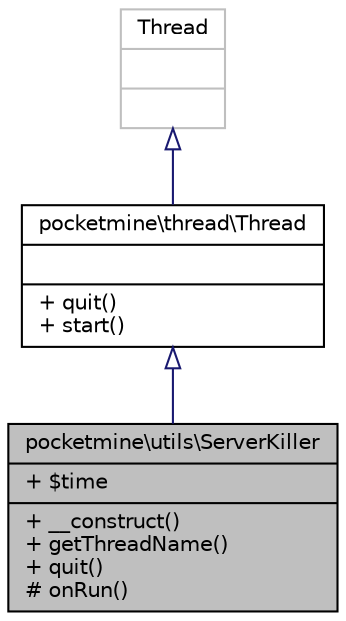 digraph "pocketmine\utils\ServerKiller"
{
 // INTERACTIVE_SVG=YES
 // LATEX_PDF_SIZE
  edge [fontname="Helvetica",fontsize="10",labelfontname="Helvetica",labelfontsize="10"];
  node [fontname="Helvetica",fontsize="10",shape=record];
  Node1 [label="{pocketmine\\utils\\ServerKiller\n|+ $time\l|+ __construct()\l+ getThreadName()\l+ quit()\l# onRun()\l}",height=0.2,width=0.4,color="black", fillcolor="grey75", style="filled", fontcolor="black",tooltip=" "];
  Node2 -> Node1 [dir="back",color="midnightblue",fontsize="10",style="solid",arrowtail="onormal",fontname="Helvetica"];
  Node2 [label="{pocketmine\\thread\\Thread\n||+ quit()\l+ start()\l}",height=0.2,width=0.4,color="black", fillcolor="white", style="filled",URL="$d0/d6e/classpocketmine_1_1thread_1_1_thread.html",tooltip=" "];
  Node3 -> Node2 [dir="back",color="midnightblue",fontsize="10",style="solid",arrowtail="onormal",fontname="Helvetica"];
  Node3 [label="{Thread\n||}",height=0.2,width=0.4,color="grey75", fillcolor="white", style="filled",tooltip=" "];
}
